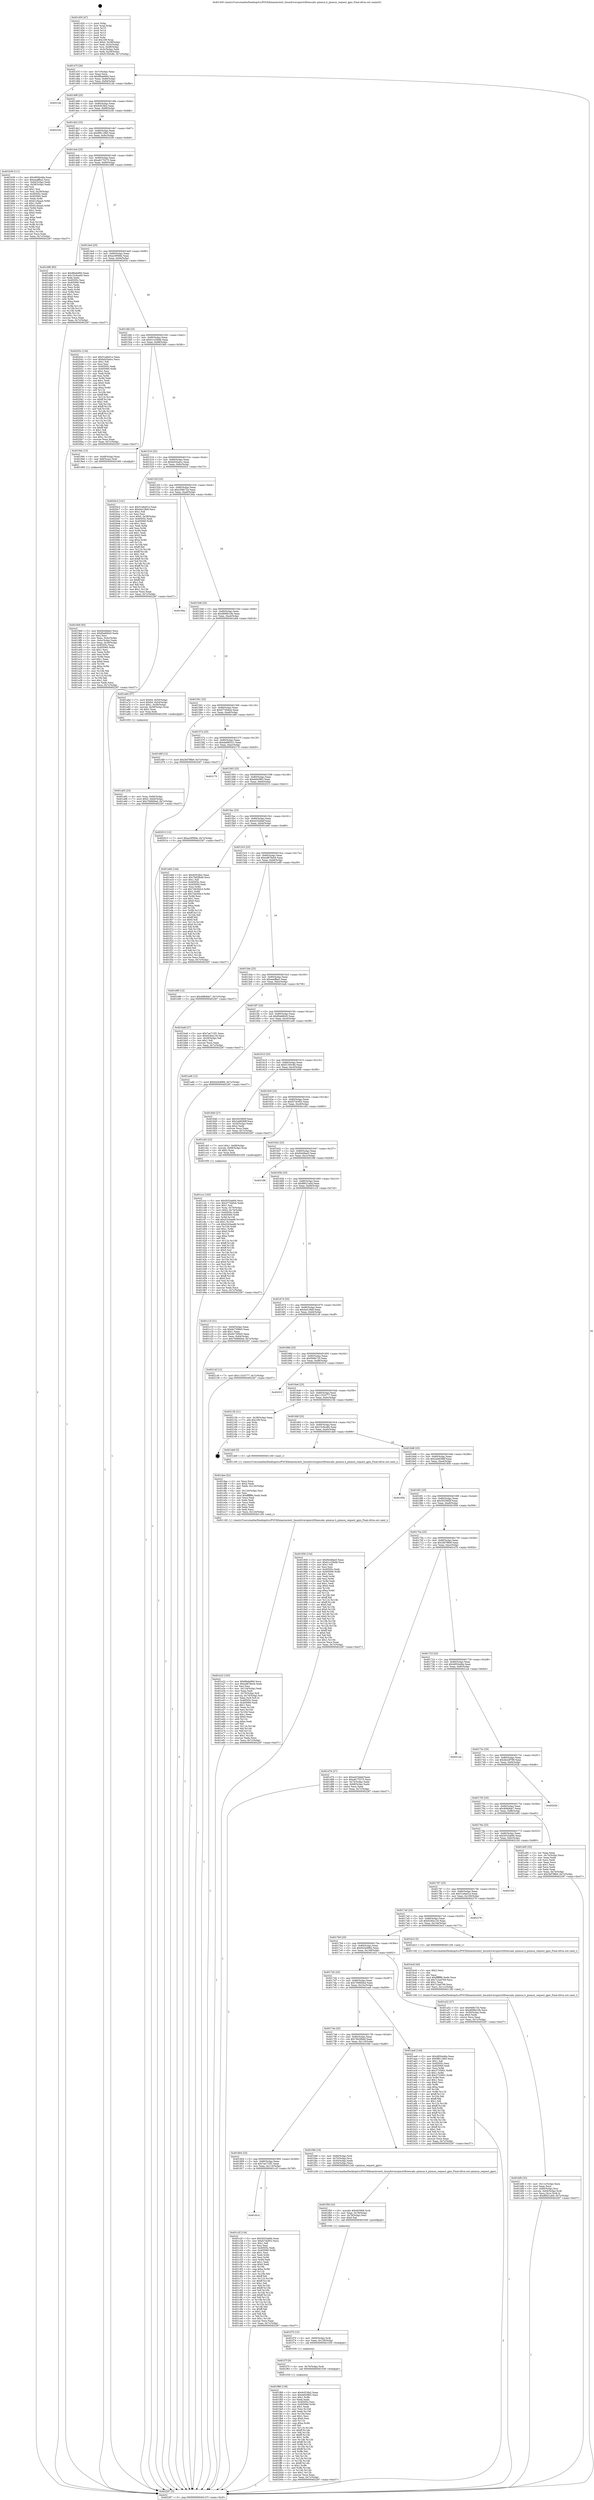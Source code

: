 digraph "0x401450" {
  label = "0x401450 (/mnt/c/Users/mathe/Desktop/tcc/POCII/binaries/extr_linuxdriverspinctrlfreescale..pinmux.h_pinmux_request_gpio_Final-ollvm.out::main(0))"
  labelloc = "t"
  node[shape=record]

  Entry [label="",width=0.3,height=0.3,shape=circle,fillcolor=black,style=filled]
  "0x40147f" [label="{
     0x40147f [26]\l
     | [instrs]\l
     &nbsp;&nbsp;0x40147f \<+3\>: mov -0x7c(%rbp),%eax\l
     &nbsp;&nbsp;0x401482 \<+2\>: mov %eax,%ecx\l
     &nbsp;&nbsp;0x401484 \<+6\>: sub $0x8fede894,%ecx\l
     &nbsp;&nbsp;0x40148a \<+3\>: mov %eax,-0x80(%rbp)\l
     &nbsp;&nbsp;0x40148d \<+6\>: mov %ecx,-0x84(%rbp)\l
     &nbsp;&nbsp;0x401493 \<+6\>: je 00000000004021de \<main+0xd8e\>\l
  }"]
  "0x4021de" [label="{
     0x4021de\l
  }", style=dashed]
  "0x401499" [label="{
     0x401499 [25]\l
     | [instrs]\l
     &nbsp;&nbsp;0x401499 \<+5\>: jmp 000000000040149e \<main+0x4e\>\l
     &nbsp;&nbsp;0x40149e \<+3\>: mov -0x80(%rbp),%eax\l
     &nbsp;&nbsp;0x4014a1 \<+5\>: sub $0x9cf23fe2,%eax\l
     &nbsp;&nbsp;0x4014a6 \<+6\>: mov %eax,-0x88(%rbp)\l
     &nbsp;&nbsp;0x4014ac \<+6\>: je 000000000040222b \<main+0xddb\>\l
  }"]
  Exit [label="",width=0.3,height=0.3,shape=circle,fillcolor=black,style=filled,peripheries=2]
  "0x40222b" [label="{
     0x40222b\l
  }", style=dashed]
  "0x4014b2" [label="{
     0x4014b2 [25]\l
     | [instrs]\l
     &nbsp;&nbsp;0x4014b2 \<+5\>: jmp 00000000004014b7 \<main+0x67\>\l
     &nbsp;&nbsp;0x4014b7 \<+3\>: mov -0x80(%rbp),%eax\l
     &nbsp;&nbsp;0x4014ba \<+5\>: sub $0x9f611865,%eax\l
     &nbsp;&nbsp;0x4014bf \<+6\>: mov %eax,-0x8c(%rbp)\l
     &nbsp;&nbsp;0x4014c5 \<+6\>: je 0000000000401b39 \<main+0x6e9\>\l
  }"]
  "0x401f88" [label="{
     0x401f88 [139]\l
     | [instrs]\l
     &nbsp;&nbsp;0x401f88 \<+5\>: mov $0x9cf23fe2,%eax\l
     &nbsp;&nbsp;0x401f8d \<+5\>: mov $0xdefc0f63,%ecx\l
     &nbsp;&nbsp;0x401f92 \<+3\>: mov $0x1,%r8b\l
     &nbsp;&nbsp;0x401f95 \<+2\>: xor %edx,%edx\l
     &nbsp;&nbsp;0x401f97 \<+7\>: mov 0x40505c,%esi\l
     &nbsp;&nbsp;0x401f9e \<+8\>: mov 0x405060,%r9d\l
     &nbsp;&nbsp;0x401fa6 \<+3\>: sub $0x1,%edx\l
     &nbsp;&nbsp;0x401fa9 \<+3\>: mov %esi,%r10d\l
     &nbsp;&nbsp;0x401fac \<+3\>: add %edx,%r10d\l
     &nbsp;&nbsp;0x401faf \<+4\>: imul %r10d,%esi\l
     &nbsp;&nbsp;0x401fb3 \<+3\>: and $0x1,%esi\l
     &nbsp;&nbsp;0x401fb6 \<+3\>: cmp $0x0,%esi\l
     &nbsp;&nbsp;0x401fb9 \<+4\>: sete %r11b\l
     &nbsp;&nbsp;0x401fbd \<+4\>: cmp $0xa,%r9d\l
     &nbsp;&nbsp;0x401fc1 \<+3\>: setl %bl\l
     &nbsp;&nbsp;0x401fc4 \<+3\>: mov %r11b,%r14b\l
     &nbsp;&nbsp;0x401fc7 \<+4\>: xor $0xff,%r14b\l
     &nbsp;&nbsp;0x401fcb \<+3\>: mov %bl,%r15b\l
     &nbsp;&nbsp;0x401fce \<+4\>: xor $0xff,%r15b\l
     &nbsp;&nbsp;0x401fd2 \<+4\>: xor $0x1,%r8b\l
     &nbsp;&nbsp;0x401fd6 \<+3\>: mov %r14b,%r12b\l
     &nbsp;&nbsp;0x401fd9 \<+4\>: and $0xff,%r12b\l
     &nbsp;&nbsp;0x401fdd \<+3\>: and %r8b,%r11b\l
     &nbsp;&nbsp;0x401fe0 \<+3\>: mov %r15b,%r13b\l
     &nbsp;&nbsp;0x401fe3 \<+4\>: and $0xff,%r13b\l
     &nbsp;&nbsp;0x401fe7 \<+3\>: and %r8b,%bl\l
     &nbsp;&nbsp;0x401fea \<+3\>: or %r11b,%r12b\l
     &nbsp;&nbsp;0x401fed \<+3\>: or %bl,%r13b\l
     &nbsp;&nbsp;0x401ff0 \<+3\>: xor %r13b,%r12b\l
     &nbsp;&nbsp;0x401ff3 \<+3\>: or %r15b,%r14b\l
     &nbsp;&nbsp;0x401ff6 \<+4\>: xor $0xff,%r14b\l
     &nbsp;&nbsp;0x401ffa \<+4\>: or $0x1,%r8b\l
     &nbsp;&nbsp;0x401ffe \<+3\>: and %r8b,%r14b\l
     &nbsp;&nbsp;0x402001 \<+3\>: or %r14b,%r12b\l
     &nbsp;&nbsp;0x402004 \<+4\>: test $0x1,%r12b\l
     &nbsp;&nbsp;0x402008 \<+3\>: cmovne %ecx,%eax\l
     &nbsp;&nbsp;0x40200b \<+3\>: mov %eax,-0x7c(%rbp)\l
     &nbsp;&nbsp;0x40200e \<+5\>: jmp 0000000000402287 \<main+0xe37\>\l
  }"]
  "0x401b39" [label="{
     0x401b39 [111]\l
     | [instrs]\l
     &nbsp;&nbsp;0x401b39 \<+5\>: mov $0x4850e48a,%eax\l
     &nbsp;&nbsp;0x401b3e \<+5\>: mov $0xeeaffba2,%ecx\l
     &nbsp;&nbsp;0x401b43 \<+3\>: mov -0x64(%rbp),%edx\l
     &nbsp;&nbsp;0x401b46 \<+3\>: cmp -0x58(%rbp),%edx\l
     &nbsp;&nbsp;0x401b49 \<+4\>: setl %sil\l
     &nbsp;&nbsp;0x401b4d \<+4\>: and $0x1,%sil\l
     &nbsp;&nbsp;0x401b51 \<+4\>: mov %sil,-0x29(%rbp)\l
     &nbsp;&nbsp;0x401b55 \<+7\>: mov 0x40505c,%edx\l
     &nbsp;&nbsp;0x401b5c \<+7\>: mov 0x405060,%edi\l
     &nbsp;&nbsp;0x401b63 \<+3\>: mov %edx,%r8d\l
     &nbsp;&nbsp;0x401b66 \<+7\>: sub $0x61cfaaa4,%r8d\l
     &nbsp;&nbsp;0x401b6d \<+4\>: sub $0x1,%r8d\l
     &nbsp;&nbsp;0x401b71 \<+7\>: add $0x61cfaaa4,%r8d\l
     &nbsp;&nbsp;0x401b78 \<+4\>: imul %r8d,%edx\l
     &nbsp;&nbsp;0x401b7c \<+3\>: and $0x1,%edx\l
     &nbsp;&nbsp;0x401b7f \<+3\>: cmp $0x0,%edx\l
     &nbsp;&nbsp;0x401b82 \<+4\>: sete %sil\l
     &nbsp;&nbsp;0x401b86 \<+3\>: cmp $0xa,%edi\l
     &nbsp;&nbsp;0x401b89 \<+4\>: setl %r9b\l
     &nbsp;&nbsp;0x401b8d \<+3\>: mov %sil,%r10b\l
     &nbsp;&nbsp;0x401b90 \<+3\>: and %r9b,%r10b\l
     &nbsp;&nbsp;0x401b93 \<+3\>: xor %r9b,%sil\l
     &nbsp;&nbsp;0x401b96 \<+3\>: or %sil,%r10b\l
     &nbsp;&nbsp;0x401b99 \<+4\>: test $0x1,%r10b\l
     &nbsp;&nbsp;0x401b9d \<+3\>: cmovne %ecx,%eax\l
     &nbsp;&nbsp;0x401ba0 \<+3\>: mov %eax,-0x7c(%rbp)\l
     &nbsp;&nbsp;0x401ba3 \<+5\>: jmp 0000000000402287 \<main+0xe37\>\l
  }"]
  "0x4014cb" [label="{
     0x4014cb [25]\l
     | [instrs]\l
     &nbsp;&nbsp;0x4014cb \<+5\>: jmp 00000000004014d0 \<main+0x80\>\l
     &nbsp;&nbsp;0x4014d0 \<+3\>: mov -0x80(%rbp),%eax\l
     &nbsp;&nbsp;0x4014d3 \<+5\>: sub $0xa8175275,%eax\l
     &nbsp;&nbsp;0x4014d8 \<+6\>: mov %eax,-0x90(%rbp)\l
     &nbsp;&nbsp;0x4014de \<+6\>: je 0000000000401d96 \<main+0x946\>\l
  }"]
  "0x401f7f" [label="{
     0x401f7f [9]\l
     | [instrs]\l
     &nbsp;&nbsp;0x401f7f \<+4\>: mov -0x70(%rbp),%rdi\l
     &nbsp;&nbsp;0x401f83 \<+5\>: call 0000000000401030 \<free@plt\>\l
     | [calls]\l
     &nbsp;&nbsp;0x401030 \{1\} (unknown)\l
  }"]
  "0x401d96" [label="{
     0x401d96 [83]\l
     | [instrs]\l
     &nbsp;&nbsp;0x401d96 \<+5\>: mov $0x8fede894,%eax\l
     &nbsp;&nbsp;0x401d9b \<+5\>: mov $0x15c9ca60,%ecx\l
     &nbsp;&nbsp;0x401da0 \<+2\>: xor %edx,%edx\l
     &nbsp;&nbsp;0x401da2 \<+7\>: mov 0x40505c,%esi\l
     &nbsp;&nbsp;0x401da9 \<+7\>: mov 0x405060,%edi\l
     &nbsp;&nbsp;0x401db0 \<+3\>: sub $0x1,%edx\l
     &nbsp;&nbsp;0x401db3 \<+3\>: mov %esi,%r8d\l
     &nbsp;&nbsp;0x401db6 \<+3\>: add %edx,%r8d\l
     &nbsp;&nbsp;0x401db9 \<+4\>: imul %r8d,%esi\l
     &nbsp;&nbsp;0x401dbd \<+3\>: and $0x1,%esi\l
     &nbsp;&nbsp;0x401dc0 \<+3\>: cmp $0x0,%esi\l
     &nbsp;&nbsp;0x401dc3 \<+4\>: sete %r9b\l
     &nbsp;&nbsp;0x401dc7 \<+3\>: cmp $0xa,%edi\l
     &nbsp;&nbsp;0x401dca \<+4\>: setl %r10b\l
     &nbsp;&nbsp;0x401dce \<+3\>: mov %r9b,%r11b\l
     &nbsp;&nbsp;0x401dd1 \<+3\>: and %r10b,%r11b\l
     &nbsp;&nbsp;0x401dd4 \<+3\>: xor %r10b,%r9b\l
     &nbsp;&nbsp;0x401dd7 \<+3\>: or %r9b,%r11b\l
     &nbsp;&nbsp;0x401dda \<+4\>: test $0x1,%r11b\l
     &nbsp;&nbsp;0x401dde \<+3\>: cmovne %ecx,%eax\l
     &nbsp;&nbsp;0x401de1 \<+3\>: mov %eax,-0x7c(%rbp)\l
     &nbsp;&nbsp;0x401de4 \<+5\>: jmp 0000000000402287 \<main+0xe37\>\l
  }"]
  "0x4014e4" [label="{
     0x4014e4 [25]\l
     | [instrs]\l
     &nbsp;&nbsp;0x4014e4 \<+5\>: jmp 00000000004014e9 \<main+0x99\>\l
     &nbsp;&nbsp;0x4014e9 \<+3\>: mov -0x80(%rbp),%eax\l
     &nbsp;&nbsp;0x4014ec \<+5\>: sub $0xac0f566e,%eax\l
     &nbsp;&nbsp;0x4014f1 \<+6\>: mov %eax,-0x94(%rbp)\l
     &nbsp;&nbsp;0x4014f7 \<+6\>: je 000000000040203c \<main+0xbec\>\l
  }"]
  "0x401f70" [label="{
     0x401f70 [15]\l
     | [instrs]\l
     &nbsp;&nbsp;0x401f70 \<+4\>: mov -0x60(%rbp),%rdi\l
     &nbsp;&nbsp;0x401f74 \<+6\>: mov %eax,-0x128(%rbp)\l
     &nbsp;&nbsp;0x401f7a \<+5\>: call 0000000000401030 \<free@plt\>\l
     | [calls]\l
     &nbsp;&nbsp;0x401030 \{1\} (unknown)\l
  }"]
  "0x40203c" [label="{
     0x40203c [134]\l
     | [instrs]\l
     &nbsp;&nbsp;0x40203c \<+5\>: mov $0x51e6a01e,%eax\l
     &nbsp;&nbsp;0x402041 \<+5\>: mov $0xbd35a4cc,%ecx\l
     &nbsp;&nbsp;0x402046 \<+2\>: mov $0x1,%dl\l
     &nbsp;&nbsp;0x402048 \<+2\>: xor %esi,%esi\l
     &nbsp;&nbsp;0x40204a \<+7\>: mov 0x40505c,%edi\l
     &nbsp;&nbsp;0x402051 \<+8\>: mov 0x405060,%r8d\l
     &nbsp;&nbsp;0x402059 \<+3\>: sub $0x1,%esi\l
     &nbsp;&nbsp;0x40205c \<+3\>: mov %edi,%r9d\l
     &nbsp;&nbsp;0x40205f \<+3\>: add %esi,%r9d\l
     &nbsp;&nbsp;0x402062 \<+4\>: imul %r9d,%edi\l
     &nbsp;&nbsp;0x402066 \<+3\>: and $0x1,%edi\l
     &nbsp;&nbsp;0x402069 \<+3\>: cmp $0x0,%edi\l
     &nbsp;&nbsp;0x40206c \<+4\>: sete %r10b\l
     &nbsp;&nbsp;0x402070 \<+4\>: cmp $0xa,%r8d\l
     &nbsp;&nbsp;0x402074 \<+4\>: setl %r11b\l
     &nbsp;&nbsp;0x402078 \<+3\>: mov %r10b,%bl\l
     &nbsp;&nbsp;0x40207b \<+3\>: xor $0xff,%bl\l
     &nbsp;&nbsp;0x40207e \<+3\>: mov %r11b,%r14b\l
     &nbsp;&nbsp;0x402081 \<+4\>: xor $0xff,%r14b\l
     &nbsp;&nbsp;0x402085 \<+3\>: xor $0x1,%dl\l
     &nbsp;&nbsp;0x402088 \<+3\>: mov %bl,%r15b\l
     &nbsp;&nbsp;0x40208b \<+4\>: and $0xff,%r15b\l
     &nbsp;&nbsp;0x40208f \<+3\>: and %dl,%r10b\l
     &nbsp;&nbsp;0x402092 \<+3\>: mov %r14b,%r12b\l
     &nbsp;&nbsp;0x402095 \<+4\>: and $0xff,%r12b\l
     &nbsp;&nbsp;0x402099 \<+3\>: and %dl,%r11b\l
     &nbsp;&nbsp;0x40209c \<+3\>: or %r10b,%r15b\l
     &nbsp;&nbsp;0x40209f \<+3\>: or %r11b,%r12b\l
     &nbsp;&nbsp;0x4020a2 \<+3\>: xor %r12b,%r15b\l
     &nbsp;&nbsp;0x4020a5 \<+3\>: or %r14b,%bl\l
     &nbsp;&nbsp;0x4020a8 \<+3\>: xor $0xff,%bl\l
     &nbsp;&nbsp;0x4020ab \<+3\>: or $0x1,%dl\l
     &nbsp;&nbsp;0x4020ae \<+2\>: and %dl,%bl\l
     &nbsp;&nbsp;0x4020b0 \<+3\>: or %bl,%r15b\l
     &nbsp;&nbsp;0x4020b3 \<+4\>: test $0x1,%r15b\l
     &nbsp;&nbsp;0x4020b7 \<+3\>: cmovne %ecx,%eax\l
     &nbsp;&nbsp;0x4020ba \<+3\>: mov %eax,-0x7c(%rbp)\l
     &nbsp;&nbsp;0x4020bd \<+5\>: jmp 0000000000402287 \<main+0xe37\>\l
  }"]
  "0x4014fd" [label="{
     0x4014fd [25]\l
     | [instrs]\l
     &nbsp;&nbsp;0x4014fd \<+5\>: jmp 0000000000401502 \<main+0xb2\>\l
     &nbsp;&nbsp;0x401502 \<+3\>: mov -0x80(%rbp),%eax\l
     &nbsp;&nbsp;0x401505 \<+5\>: sub $0xb1c256db,%eax\l
     &nbsp;&nbsp;0x40150a \<+6\>: mov %eax,-0x98(%rbp)\l
     &nbsp;&nbsp;0x401510 \<+6\>: je 00000000004019dc \<main+0x58c\>\l
  }"]
  "0x401f59" [label="{
     0x401f59 [23]\l
     | [instrs]\l
     &nbsp;&nbsp;0x401f59 \<+10\>: movabs $0x4030b6,%rdi\l
     &nbsp;&nbsp;0x401f63 \<+3\>: mov %eax,-0x78(%rbp)\l
     &nbsp;&nbsp;0x401f66 \<+3\>: mov -0x78(%rbp),%esi\l
     &nbsp;&nbsp;0x401f69 \<+2\>: mov $0x0,%al\l
     &nbsp;&nbsp;0x401f6b \<+5\>: call 0000000000401040 \<printf@plt\>\l
     | [calls]\l
     &nbsp;&nbsp;0x401040 \{1\} (unknown)\l
  }"]
  "0x4019dc" [label="{
     0x4019dc [13]\l
     | [instrs]\l
     &nbsp;&nbsp;0x4019dc \<+4\>: mov -0x48(%rbp),%rax\l
     &nbsp;&nbsp;0x4019e0 \<+4\>: mov 0x8(%rax),%rdi\l
     &nbsp;&nbsp;0x4019e4 \<+5\>: call 0000000000401060 \<atoi@plt\>\l
     | [calls]\l
     &nbsp;&nbsp;0x401060 \{1\} (unknown)\l
  }"]
  "0x401516" [label="{
     0x401516 [25]\l
     | [instrs]\l
     &nbsp;&nbsp;0x401516 \<+5\>: jmp 000000000040151b \<main+0xcb\>\l
     &nbsp;&nbsp;0x40151b \<+3\>: mov -0x80(%rbp),%eax\l
     &nbsp;&nbsp;0x40151e \<+5\>: sub $0xbd35a4cc,%eax\l
     &nbsp;&nbsp;0x401523 \<+6\>: mov %eax,-0x9c(%rbp)\l
     &nbsp;&nbsp;0x401529 \<+6\>: je 00000000004020c2 \<main+0xc72\>\l
  }"]
  "0x401e22" [label="{
     0x401e22 [103]\l
     | [instrs]\l
     &nbsp;&nbsp;0x401e22 \<+5\>: mov $0x8fede894,%ecx\l
     &nbsp;&nbsp;0x401e27 \<+5\>: mov $0xed878e04,%edx\l
     &nbsp;&nbsp;0x401e2c \<+2\>: xor %esi,%esi\l
     &nbsp;&nbsp;0x401e2e \<+6\>: mov -0x124(%rbp),%edi\l
     &nbsp;&nbsp;0x401e34 \<+3\>: imul %eax,%edi\l
     &nbsp;&nbsp;0x401e37 \<+4\>: mov -0x70(%rbp),%r8\l
     &nbsp;&nbsp;0x401e3b \<+4\>: movslq -0x74(%rbp),%r9\l
     &nbsp;&nbsp;0x401e3f \<+4\>: mov %edi,(%r8,%r9,4)\l
     &nbsp;&nbsp;0x401e43 \<+7\>: mov 0x40505c,%eax\l
     &nbsp;&nbsp;0x401e4a \<+7\>: mov 0x405060,%edi\l
     &nbsp;&nbsp;0x401e51 \<+3\>: sub $0x1,%esi\l
     &nbsp;&nbsp;0x401e54 \<+3\>: mov %eax,%r10d\l
     &nbsp;&nbsp;0x401e57 \<+3\>: add %esi,%r10d\l
     &nbsp;&nbsp;0x401e5a \<+4\>: imul %r10d,%eax\l
     &nbsp;&nbsp;0x401e5e \<+3\>: and $0x1,%eax\l
     &nbsp;&nbsp;0x401e61 \<+3\>: cmp $0x0,%eax\l
     &nbsp;&nbsp;0x401e64 \<+4\>: sete %r11b\l
     &nbsp;&nbsp;0x401e68 \<+3\>: cmp $0xa,%edi\l
     &nbsp;&nbsp;0x401e6b \<+3\>: setl %bl\l
     &nbsp;&nbsp;0x401e6e \<+3\>: mov %r11b,%r14b\l
     &nbsp;&nbsp;0x401e71 \<+3\>: and %bl,%r14b\l
     &nbsp;&nbsp;0x401e74 \<+3\>: xor %bl,%r11b\l
     &nbsp;&nbsp;0x401e77 \<+3\>: or %r11b,%r14b\l
     &nbsp;&nbsp;0x401e7a \<+4\>: test $0x1,%r14b\l
     &nbsp;&nbsp;0x401e7e \<+3\>: cmovne %edx,%ecx\l
     &nbsp;&nbsp;0x401e81 \<+3\>: mov %ecx,-0x7c(%rbp)\l
     &nbsp;&nbsp;0x401e84 \<+5\>: jmp 0000000000402287 \<main+0xe37\>\l
  }"]
  "0x4020c2" [label="{
     0x4020c2 [141]\l
     | [instrs]\l
     &nbsp;&nbsp;0x4020c2 \<+5\>: mov $0x51e6a01e,%eax\l
     &nbsp;&nbsp;0x4020c7 \<+5\>: mov $0x4a518b9,%ecx\l
     &nbsp;&nbsp;0x4020cc \<+2\>: mov $0x1,%dl\l
     &nbsp;&nbsp;0x4020ce \<+2\>: xor %esi,%esi\l
     &nbsp;&nbsp;0x4020d0 \<+7\>: movl $0x0,-0x38(%rbp)\l
     &nbsp;&nbsp;0x4020d7 \<+7\>: mov 0x40505c,%edi\l
     &nbsp;&nbsp;0x4020de \<+8\>: mov 0x405060,%r8d\l
     &nbsp;&nbsp;0x4020e6 \<+3\>: sub $0x1,%esi\l
     &nbsp;&nbsp;0x4020e9 \<+3\>: mov %edi,%r9d\l
     &nbsp;&nbsp;0x4020ec \<+3\>: add %esi,%r9d\l
     &nbsp;&nbsp;0x4020ef \<+4\>: imul %r9d,%edi\l
     &nbsp;&nbsp;0x4020f3 \<+3\>: and $0x1,%edi\l
     &nbsp;&nbsp;0x4020f6 \<+3\>: cmp $0x0,%edi\l
     &nbsp;&nbsp;0x4020f9 \<+4\>: sete %r10b\l
     &nbsp;&nbsp;0x4020fd \<+4\>: cmp $0xa,%r8d\l
     &nbsp;&nbsp;0x402101 \<+4\>: setl %r11b\l
     &nbsp;&nbsp;0x402105 \<+3\>: mov %r10b,%bl\l
     &nbsp;&nbsp;0x402108 \<+3\>: xor $0xff,%bl\l
     &nbsp;&nbsp;0x40210b \<+3\>: mov %r11b,%r14b\l
     &nbsp;&nbsp;0x40210e \<+4\>: xor $0xff,%r14b\l
     &nbsp;&nbsp;0x402112 \<+3\>: xor $0x1,%dl\l
     &nbsp;&nbsp;0x402115 \<+3\>: mov %bl,%r15b\l
     &nbsp;&nbsp;0x402118 \<+4\>: and $0xff,%r15b\l
     &nbsp;&nbsp;0x40211c \<+3\>: and %dl,%r10b\l
     &nbsp;&nbsp;0x40211f \<+3\>: mov %r14b,%r12b\l
     &nbsp;&nbsp;0x402122 \<+4\>: and $0xff,%r12b\l
     &nbsp;&nbsp;0x402126 \<+3\>: and %dl,%r11b\l
     &nbsp;&nbsp;0x402129 \<+3\>: or %r10b,%r15b\l
     &nbsp;&nbsp;0x40212c \<+3\>: or %r11b,%r12b\l
     &nbsp;&nbsp;0x40212f \<+3\>: xor %r12b,%r15b\l
     &nbsp;&nbsp;0x402132 \<+3\>: or %r14b,%bl\l
     &nbsp;&nbsp;0x402135 \<+3\>: xor $0xff,%bl\l
     &nbsp;&nbsp;0x402138 \<+3\>: or $0x1,%dl\l
     &nbsp;&nbsp;0x40213b \<+2\>: and %dl,%bl\l
     &nbsp;&nbsp;0x40213d \<+3\>: or %bl,%r15b\l
     &nbsp;&nbsp;0x402140 \<+4\>: test $0x1,%r15b\l
     &nbsp;&nbsp;0x402144 \<+3\>: cmovne %ecx,%eax\l
     &nbsp;&nbsp;0x402147 \<+3\>: mov %eax,-0x7c(%rbp)\l
     &nbsp;&nbsp;0x40214a \<+5\>: jmp 0000000000402287 \<main+0xe37\>\l
  }"]
  "0x40152f" [label="{
     0x40152f [25]\l
     | [instrs]\l
     &nbsp;&nbsp;0x40152f \<+5\>: jmp 0000000000401534 \<main+0xe4\>\l
     &nbsp;&nbsp;0x401534 \<+3\>: mov -0x80(%rbp),%eax\l
     &nbsp;&nbsp;0x401537 \<+5\>: sub $0xc50fe72a,%eax\l
     &nbsp;&nbsp;0x40153c \<+6\>: mov %eax,-0xa0(%rbp)\l
     &nbsp;&nbsp;0x401542 \<+6\>: je 000000000040194a \<main+0x4fa\>\l
  }"]
  "0x401dee" [label="{
     0x401dee [52]\l
     | [instrs]\l
     &nbsp;&nbsp;0x401dee \<+2\>: xor %ecx,%ecx\l
     &nbsp;&nbsp;0x401df0 \<+5\>: mov $0x2,%edx\l
     &nbsp;&nbsp;0x401df5 \<+6\>: mov %edx,-0x120(%rbp)\l
     &nbsp;&nbsp;0x401dfb \<+1\>: cltd\l
     &nbsp;&nbsp;0x401dfc \<+6\>: mov -0x120(%rbp),%esi\l
     &nbsp;&nbsp;0x401e02 \<+2\>: idiv %esi\l
     &nbsp;&nbsp;0x401e04 \<+6\>: imul $0xfffffffe,%edx,%edx\l
     &nbsp;&nbsp;0x401e0a \<+2\>: mov %ecx,%edi\l
     &nbsp;&nbsp;0x401e0c \<+2\>: sub %edx,%edi\l
     &nbsp;&nbsp;0x401e0e \<+2\>: mov %ecx,%edx\l
     &nbsp;&nbsp;0x401e10 \<+3\>: sub $0x1,%edx\l
     &nbsp;&nbsp;0x401e13 \<+2\>: add %edx,%edi\l
     &nbsp;&nbsp;0x401e15 \<+2\>: sub %edi,%ecx\l
     &nbsp;&nbsp;0x401e17 \<+6\>: mov %ecx,-0x124(%rbp)\l
     &nbsp;&nbsp;0x401e1d \<+5\>: call 0000000000401160 \<next_i\>\l
     | [calls]\l
     &nbsp;&nbsp;0x401160 \{1\} (/mnt/c/Users/mathe/Desktop/tcc/POCII/binaries/extr_linuxdriverspinctrlfreescale..pinmux.h_pinmux_request_gpio_Final-ollvm.out::next_i)\l
  }"]
  "0x40194a" [label="{
     0x40194a\l
  }", style=dashed]
  "0x401548" [label="{
     0x401548 [25]\l
     | [instrs]\l
     &nbsp;&nbsp;0x401548 \<+5\>: jmp 000000000040154d \<main+0xfd\>\l
     &nbsp;&nbsp;0x40154d \<+3\>: mov -0x80(%rbp),%eax\l
     &nbsp;&nbsp;0x401550 \<+5\>: sub $0xd696b10b,%eax\l
     &nbsp;&nbsp;0x401555 \<+6\>: mov %eax,-0xa4(%rbp)\l
     &nbsp;&nbsp;0x40155b \<+6\>: je 0000000000401a6d \<main+0x61d\>\l
  }"]
  "0x401ccc" [label="{
     0x401ccc [163]\l
     | [instrs]\l
     &nbsp;&nbsp;0x401ccc \<+5\>: mov $0x5033ab84,%ecx\l
     &nbsp;&nbsp;0x401cd1 \<+5\>: mov $0xd77d49cb,%edx\l
     &nbsp;&nbsp;0x401cd6 \<+3\>: mov $0x1,%sil\l
     &nbsp;&nbsp;0x401cd9 \<+4\>: mov %rax,-0x70(%rbp)\l
     &nbsp;&nbsp;0x401cdd \<+7\>: movl $0x0,-0x74(%rbp)\l
     &nbsp;&nbsp;0x401ce4 \<+8\>: mov 0x40505c,%r8d\l
     &nbsp;&nbsp;0x401cec \<+8\>: mov 0x405060,%r9d\l
     &nbsp;&nbsp;0x401cf4 \<+3\>: mov %r8d,%r10d\l
     &nbsp;&nbsp;0x401cf7 \<+7\>: add $0xd1b5aed6,%r10d\l
     &nbsp;&nbsp;0x401cfe \<+4\>: sub $0x1,%r10d\l
     &nbsp;&nbsp;0x401d02 \<+7\>: sub $0xd1b5aed6,%r10d\l
     &nbsp;&nbsp;0x401d09 \<+4\>: imul %r10d,%r8d\l
     &nbsp;&nbsp;0x401d0d \<+4\>: and $0x1,%r8d\l
     &nbsp;&nbsp;0x401d11 \<+4\>: cmp $0x0,%r8d\l
     &nbsp;&nbsp;0x401d15 \<+4\>: sete %r11b\l
     &nbsp;&nbsp;0x401d19 \<+4\>: cmp $0xa,%r9d\l
     &nbsp;&nbsp;0x401d1d \<+3\>: setl %bl\l
     &nbsp;&nbsp;0x401d20 \<+3\>: mov %r11b,%r14b\l
     &nbsp;&nbsp;0x401d23 \<+4\>: xor $0xff,%r14b\l
     &nbsp;&nbsp;0x401d27 \<+3\>: mov %bl,%r15b\l
     &nbsp;&nbsp;0x401d2a \<+4\>: xor $0xff,%r15b\l
     &nbsp;&nbsp;0x401d2e \<+4\>: xor $0x0,%sil\l
     &nbsp;&nbsp;0x401d32 \<+3\>: mov %r14b,%r12b\l
     &nbsp;&nbsp;0x401d35 \<+4\>: and $0x0,%r12b\l
     &nbsp;&nbsp;0x401d39 \<+3\>: and %sil,%r11b\l
     &nbsp;&nbsp;0x401d3c \<+3\>: mov %r15b,%r13b\l
     &nbsp;&nbsp;0x401d3f \<+4\>: and $0x0,%r13b\l
     &nbsp;&nbsp;0x401d43 \<+3\>: and %sil,%bl\l
     &nbsp;&nbsp;0x401d46 \<+3\>: or %r11b,%r12b\l
     &nbsp;&nbsp;0x401d49 \<+3\>: or %bl,%r13b\l
     &nbsp;&nbsp;0x401d4c \<+3\>: xor %r13b,%r12b\l
     &nbsp;&nbsp;0x401d4f \<+3\>: or %r15b,%r14b\l
     &nbsp;&nbsp;0x401d52 \<+4\>: xor $0xff,%r14b\l
     &nbsp;&nbsp;0x401d56 \<+4\>: or $0x0,%sil\l
     &nbsp;&nbsp;0x401d5a \<+3\>: and %sil,%r14b\l
     &nbsp;&nbsp;0x401d5d \<+3\>: or %r14b,%r12b\l
     &nbsp;&nbsp;0x401d60 \<+4\>: test $0x1,%r12b\l
     &nbsp;&nbsp;0x401d64 \<+3\>: cmovne %edx,%ecx\l
     &nbsp;&nbsp;0x401d67 \<+3\>: mov %ecx,-0x7c(%rbp)\l
     &nbsp;&nbsp;0x401d6a \<+5\>: jmp 0000000000402287 \<main+0xe37\>\l
  }"]
  "0x401a6d" [label="{
     0x401a6d [37]\l
     | [instrs]\l
     &nbsp;&nbsp;0x401a6d \<+7\>: movl $0x64,-0x50(%rbp)\l
     &nbsp;&nbsp;0x401a74 \<+7\>: movl $0x64,-0x54(%rbp)\l
     &nbsp;&nbsp;0x401a7b \<+7\>: movl $0x1,-0x58(%rbp)\l
     &nbsp;&nbsp;0x401a82 \<+4\>: movslq -0x58(%rbp),%rax\l
     &nbsp;&nbsp;0x401a86 \<+4\>: shl $0x2,%rax\l
     &nbsp;&nbsp;0x401a8a \<+3\>: mov %rax,%rdi\l
     &nbsp;&nbsp;0x401a8d \<+5\>: call 0000000000401050 \<malloc@plt\>\l
     | [calls]\l
     &nbsp;&nbsp;0x401050 \{1\} (unknown)\l
  }"]
  "0x401561" [label="{
     0x401561 [25]\l
     | [instrs]\l
     &nbsp;&nbsp;0x401561 \<+5\>: jmp 0000000000401566 \<main+0x116\>\l
     &nbsp;&nbsp;0x401566 \<+3\>: mov -0x80(%rbp),%eax\l
     &nbsp;&nbsp;0x401569 \<+5\>: sub $0xd77d49cb,%eax\l
     &nbsp;&nbsp;0x40156e \<+6\>: mov %eax,-0xa8(%rbp)\l
     &nbsp;&nbsp;0x401574 \<+6\>: je 0000000000401d6f \<main+0x91f\>\l
  }"]
  "0x40181d" [label="{
     0x40181d\l
  }", style=dashed]
  "0x401d6f" [label="{
     0x401d6f [12]\l
     | [instrs]\l
     &nbsp;&nbsp;0x401d6f \<+7\>: movl $0x3bf7f8b9,-0x7c(%rbp)\l
     &nbsp;&nbsp;0x401d76 \<+5\>: jmp 0000000000402287 \<main+0xe37\>\l
  }"]
  "0x40157a" [label="{
     0x40157a [25]\l
     | [instrs]\l
     &nbsp;&nbsp;0x40157a \<+5\>: jmp 000000000040157f \<main+0x12f\>\l
     &nbsp;&nbsp;0x40157f \<+3\>: mov -0x80(%rbp),%eax\l
     &nbsp;&nbsp;0x401582 \<+5\>: sub $0xda990221,%eax\l
     &nbsp;&nbsp;0x401587 \<+6\>: mov %eax,-0xac(%rbp)\l
     &nbsp;&nbsp;0x40158d \<+6\>: je 0000000000402170 \<main+0xd20\>\l
  }"]
  "0x401c2f" [label="{
     0x401c2f [134]\l
     | [instrs]\l
     &nbsp;&nbsp;0x401c2f \<+5\>: mov $0x5033ab84,%eax\l
     &nbsp;&nbsp;0x401c34 \<+5\>: mov $0xf27dc952,%ecx\l
     &nbsp;&nbsp;0x401c39 \<+2\>: mov $0x1,%dl\l
     &nbsp;&nbsp;0x401c3b \<+2\>: xor %esi,%esi\l
     &nbsp;&nbsp;0x401c3d \<+7\>: mov 0x40505c,%edi\l
     &nbsp;&nbsp;0x401c44 \<+8\>: mov 0x405060,%r8d\l
     &nbsp;&nbsp;0x401c4c \<+3\>: sub $0x1,%esi\l
     &nbsp;&nbsp;0x401c4f \<+3\>: mov %edi,%r9d\l
     &nbsp;&nbsp;0x401c52 \<+3\>: add %esi,%r9d\l
     &nbsp;&nbsp;0x401c55 \<+4\>: imul %r9d,%edi\l
     &nbsp;&nbsp;0x401c59 \<+3\>: and $0x1,%edi\l
     &nbsp;&nbsp;0x401c5c \<+3\>: cmp $0x0,%edi\l
     &nbsp;&nbsp;0x401c5f \<+4\>: sete %r10b\l
     &nbsp;&nbsp;0x401c63 \<+4\>: cmp $0xa,%r8d\l
     &nbsp;&nbsp;0x401c67 \<+4\>: setl %r11b\l
     &nbsp;&nbsp;0x401c6b \<+3\>: mov %r10b,%bl\l
     &nbsp;&nbsp;0x401c6e \<+3\>: xor $0xff,%bl\l
     &nbsp;&nbsp;0x401c71 \<+3\>: mov %r11b,%r14b\l
     &nbsp;&nbsp;0x401c74 \<+4\>: xor $0xff,%r14b\l
     &nbsp;&nbsp;0x401c78 \<+3\>: xor $0x1,%dl\l
     &nbsp;&nbsp;0x401c7b \<+3\>: mov %bl,%r15b\l
     &nbsp;&nbsp;0x401c7e \<+4\>: and $0xff,%r15b\l
     &nbsp;&nbsp;0x401c82 \<+3\>: and %dl,%r10b\l
     &nbsp;&nbsp;0x401c85 \<+3\>: mov %r14b,%r12b\l
     &nbsp;&nbsp;0x401c88 \<+4\>: and $0xff,%r12b\l
     &nbsp;&nbsp;0x401c8c \<+3\>: and %dl,%r11b\l
     &nbsp;&nbsp;0x401c8f \<+3\>: or %r10b,%r15b\l
     &nbsp;&nbsp;0x401c92 \<+3\>: or %r11b,%r12b\l
     &nbsp;&nbsp;0x401c95 \<+3\>: xor %r12b,%r15b\l
     &nbsp;&nbsp;0x401c98 \<+3\>: or %r14b,%bl\l
     &nbsp;&nbsp;0x401c9b \<+3\>: xor $0xff,%bl\l
     &nbsp;&nbsp;0x401c9e \<+3\>: or $0x1,%dl\l
     &nbsp;&nbsp;0x401ca1 \<+2\>: and %dl,%bl\l
     &nbsp;&nbsp;0x401ca3 \<+3\>: or %bl,%r15b\l
     &nbsp;&nbsp;0x401ca6 \<+4\>: test $0x1,%r15b\l
     &nbsp;&nbsp;0x401caa \<+3\>: cmovne %ecx,%eax\l
     &nbsp;&nbsp;0x401cad \<+3\>: mov %eax,-0x7c(%rbp)\l
     &nbsp;&nbsp;0x401cb0 \<+5\>: jmp 0000000000402287 \<main+0xe37\>\l
  }"]
  "0x402170" [label="{
     0x402170\l
  }", style=dashed]
  "0x401593" [label="{
     0x401593 [25]\l
     | [instrs]\l
     &nbsp;&nbsp;0x401593 \<+5\>: jmp 0000000000401598 \<main+0x148\>\l
     &nbsp;&nbsp;0x401598 \<+3\>: mov -0x80(%rbp),%eax\l
     &nbsp;&nbsp;0x40159b \<+5\>: sub $0xdefc0f63,%eax\l
     &nbsp;&nbsp;0x4015a0 \<+6\>: mov %eax,-0xb0(%rbp)\l
     &nbsp;&nbsp;0x4015a6 \<+6\>: je 0000000000402013 \<main+0xbc3\>\l
  }"]
  "0x401804" [label="{
     0x401804 [25]\l
     | [instrs]\l
     &nbsp;&nbsp;0x401804 \<+5\>: jmp 0000000000401809 \<main+0x3b9\>\l
     &nbsp;&nbsp;0x401809 \<+3\>: mov -0x80(%rbp),%eax\l
     &nbsp;&nbsp;0x40180c \<+5\>: sub $0x7ae715f1,%eax\l
     &nbsp;&nbsp;0x401811 \<+6\>: mov %eax,-0x114(%rbp)\l
     &nbsp;&nbsp;0x401817 \<+6\>: je 0000000000401c2f \<main+0x7df\>\l
  }"]
  "0x402013" [label="{
     0x402013 [12]\l
     | [instrs]\l
     &nbsp;&nbsp;0x402013 \<+7\>: movl $0xac0f566e,-0x7c(%rbp)\l
     &nbsp;&nbsp;0x40201a \<+5\>: jmp 0000000000402287 \<main+0xe37\>\l
  }"]
  "0x4015ac" [label="{
     0x4015ac [25]\l
     | [instrs]\l
     &nbsp;&nbsp;0x4015ac \<+5\>: jmp 00000000004015b1 \<main+0x161\>\l
     &nbsp;&nbsp;0x4015b1 \<+3\>: mov -0x80(%rbp),%eax\l
     &nbsp;&nbsp;0x4015b4 \<+5\>: sub $0xe433ddef,%eax\l
     &nbsp;&nbsp;0x4015b9 \<+6\>: mov %eax,-0xb4(%rbp)\l
     &nbsp;&nbsp;0x4015bf \<+6\>: je 0000000000401eb6 \<main+0xa66\>\l
  }"]
  "0x401f46" [label="{
     0x401f46 [19]\l
     | [instrs]\l
     &nbsp;&nbsp;0x401f46 \<+4\>: mov -0x60(%rbp),%rdi\l
     &nbsp;&nbsp;0x401f4a \<+4\>: mov -0x70(%rbp),%rsi\l
     &nbsp;&nbsp;0x401f4e \<+3\>: mov -0x50(%rbp),%edx\l
     &nbsp;&nbsp;0x401f51 \<+3\>: mov -0x54(%rbp),%ecx\l
     &nbsp;&nbsp;0x401f54 \<+5\>: call 0000000000401240 \<pinmux_request_gpio\>\l
     | [calls]\l
     &nbsp;&nbsp;0x401240 \{1\} (/mnt/c/Users/mathe/Desktop/tcc/POCII/binaries/extr_linuxdriverspinctrlfreescale..pinmux.h_pinmux_request_gpio_Final-ollvm.out::pinmux_request_gpio)\l
  }"]
  "0x401eb6" [label="{
     0x401eb6 [144]\l
     | [instrs]\l
     &nbsp;&nbsp;0x401eb6 \<+5\>: mov $0x9cf23fe2,%eax\l
     &nbsp;&nbsp;0x401ebb \<+5\>: mov $0x78d2fbdd,%ecx\l
     &nbsp;&nbsp;0x401ec0 \<+2\>: mov $0x1,%dl\l
     &nbsp;&nbsp;0x401ec2 \<+7\>: mov 0x40505c,%esi\l
     &nbsp;&nbsp;0x401ec9 \<+7\>: mov 0x405060,%edi\l
     &nbsp;&nbsp;0x401ed0 \<+3\>: mov %esi,%r8d\l
     &nbsp;&nbsp;0x401ed3 \<+7\>: sub $0x7d430dc3,%r8d\l
     &nbsp;&nbsp;0x401eda \<+4\>: sub $0x1,%r8d\l
     &nbsp;&nbsp;0x401ede \<+7\>: add $0x7d430dc3,%r8d\l
     &nbsp;&nbsp;0x401ee5 \<+4\>: imul %r8d,%esi\l
     &nbsp;&nbsp;0x401ee9 \<+3\>: and $0x1,%esi\l
     &nbsp;&nbsp;0x401eec \<+3\>: cmp $0x0,%esi\l
     &nbsp;&nbsp;0x401eef \<+4\>: sete %r9b\l
     &nbsp;&nbsp;0x401ef3 \<+3\>: cmp $0xa,%edi\l
     &nbsp;&nbsp;0x401ef6 \<+4\>: setl %r10b\l
     &nbsp;&nbsp;0x401efa \<+3\>: mov %r9b,%r11b\l
     &nbsp;&nbsp;0x401efd \<+4\>: xor $0xff,%r11b\l
     &nbsp;&nbsp;0x401f01 \<+3\>: mov %r10b,%bl\l
     &nbsp;&nbsp;0x401f04 \<+3\>: xor $0xff,%bl\l
     &nbsp;&nbsp;0x401f07 \<+3\>: xor $0x0,%dl\l
     &nbsp;&nbsp;0x401f0a \<+3\>: mov %r11b,%r14b\l
     &nbsp;&nbsp;0x401f0d \<+4\>: and $0x0,%r14b\l
     &nbsp;&nbsp;0x401f11 \<+3\>: and %dl,%r9b\l
     &nbsp;&nbsp;0x401f14 \<+3\>: mov %bl,%r15b\l
     &nbsp;&nbsp;0x401f17 \<+4\>: and $0x0,%r15b\l
     &nbsp;&nbsp;0x401f1b \<+3\>: and %dl,%r10b\l
     &nbsp;&nbsp;0x401f1e \<+3\>: or %r9b,%r14b\l
     &nbsp;&nbsp;0x401f21 \<+3\>: or %r10b,%r15b\l
     &nbsp;&nbsp;0x401f24 \<+3\>: xor %r15b,%r14b\l
     &nbsp;&nbsp;0x401f27 \<+3\>: or %bl,%r11b\l
     &nbsp;&nbsp;0x401f2a \<+4\>: xor $0xff,%r11b\l
     &nbsp;&nbsp;0x401f2e \<+3\>: or $0x0,%dl\l
     &nbsp;&nbsp;0x401f31 \<+3\>: and %dl,%r11b\l
     &nbsp;&nbsp;0x401f34 \<+3\>: or %r11b,%r14b\l
     &nbsp;&nbsp;0x401f37 \<+4\>: test $0x1,%r14b\l
     &nbsp;&nbsp;0x401f3b \<+3\>: cmovne %ecx,%eax\l
     &nbsp;&nbsp;0x401f3e \<+3\>: mov %eax,-0x7c(%rbp)\l
     &nbsp;&nbsp;0x401f41 \<+5\>: jmp 0000000000402287 \<main+0xe37\>\l
  }"]
  "0x4015c5" [label="{
     0x4015c5 [25]\l
     | [instrs]\l
     &nbsp;&nbsp;0x4015c5 \<+5\>: jmp 00000000004015ca \<main+0x17a\>\l
     &nbsp;&nbsp;0x4015ca \<+3\>: mov -0x80(%rbp),%eax\l
     &nbsp;&nbsp;0x4015cd \<+5\>: sub $0xed878e04,%eax\l
     &nbsp;&nbsp;0x4015d2 \<+6\>: mov %eax,-0xb8(%rbp)\l
     &nbsp;&nbsp;0x4015d8 \<+6\>: je 0000000000401e89 \<main+0xa39\>\l
  }"]
  "0x401bf0" [label="{
     0x401bf0 [32]\l
     | [instrs]\l
     &nbsp;&nbsp;0x401bf0 \<+6\>: mov -0x11c(%rbp),%ecx\l
     &nbsp;&nbsp;0x401bf6 \<+3\>: imul %eax,%ecx\l
     &nbsp;&nbsp;0x401bf9 \<+4\>: mov -0x60(%rbp),%rsi\l
     &nbsp;&nbsp;0x401bfd \<+4\>: movslq -0x64(%rbp),%rdi\l
     &nbsp;&nbsp;0x401c01 \<+3\>: mov %ecx,(%rsi,%rdi,4)\l
     &nbsp;&nbsp;0x401c04 \<+7\>: movl $0xf6621a0d,-0x7c(%rbp)\l
     &nbsp;&nbsp;0x401c0b \<+5\>: jmp 0000000000402287 \<main+0xe37\>\l
  }"]
  "0x401e89" [label="{
     0x401e89 [12]\l
     | [instrs]\l
     &nbsp;&nbsp;0x401e89 \<+7\>: movl $0x4fdb9de7,-0x7c(%rbp)\l
     &nbsp;&nbsp;0x401e90 \<+5\>: jmp 0000000000402287 \<main+0xe37\>\l
  }"]
  "0x4015de" [label="{
     0x4015de [25]\l
     | [instrs]\l
     &nbsp;&nbsp;0x4015de \<+5\>: jmp 00000000004015e3 \<main+0x193\>\l
     &nbsp;&nbsp;0x4015e3 \<+3\>: mov -0x80(%rbp),%eax\l
     &nbsp;&nbsp;0x4015e6 \<+5\>: sub $0xeeaffba2,%eax\l
     &nbsp;&nbsp;0x4015eb \<+6\>: mov %eax,-0xbc(%rbp)\l
     &nbsp;&nbsp;0x4015f1 \<+6\>: je 0000000000401ba8 \<main+0x758\>\l
  }"]
  "0x401bc8" [label="{
     0x401bc8 [40]\l
     | [instrs]\l
     &nbsp;&nbsp;0x401bc8 \<+5\>: mov $0x2,%ecx\l
     &nbsp;&nbsp;0x401bcd \<+1\>: cltd\l
     &nbsp;&nbsp;0x401bce \<+2\>: idiv %ecx\l
     &nbsp;&nbsp;0x401bd0 \<+6\>: imul $0xfffffffe,%edx,%ecx\l
     &nbsp;&nbsp;0x401bd6 \<+6\>: sub $0x7c2ad769,%ecx\l
     &nbsp;&nbsp;0x401bdc \<+3\>: add $0x1,%ecx\l
     &nbsp;&nbsp;0x401bdf \<+6\>: add $0x7c2ad769,%ecx\l
     &nbsp;&nbsp;0x401be5 \<+6\>: mov %ecx,-0x11c(%rbp)\l
     &nbsp;&nbsp;0x401beb \<+5\>: call 0000000000401160 \<next_i\>\l
     | [calls]\l
     &nbsp;&nbsp;0x401160 \{1\} (/mnt/c/Users/mathe/Desktop/tcc/POCII/binaries/extr_linuxdriverspinctrlfreescale..pinmux.h_pinmux_request_gpio_Final-ollvm.out::next_i)\l
  }"]
  "0x401ba8" [label="{
     0x401ba8 [27]\l
     | [instrs]\l
     &nbsp;&nbsp;0x401ba8 \<+5\>: mov $0x7ae715f1,%eax\l
     &nbsp;&nbsp;0x401bad \<+5\>: mov $0x6240a134,%ecx\l
     &nbsp;&nbsp;0x401bb2 \<+3\>: mov -0x29(%rbp),%dl\l
     &nbsp;&nbsp;0x401bb5 \<+3\>: test $0x1,%dl\l
     &nbsp;&nbsp;0x401bb8 \<+3\>: cmovne %ecx,%eax\l
     &nbsp;&nbsp;0x401bbb \<+3\>: mov %eax,-0x7c(%rbp)\l
     &nbsp;&nbsp;0x401bbe \<+5\>: jmp 0000000000402287 \<main+0xe37\>\l
  }"]
  "0x4015f7" [label="{
     0x4015f7 [25]\l
     | [instrs]\l
     &nbsp;&nbsp;0x4015f7 \<+5\>: jmp 00000000004015fc \<main+0x1ac\>\l
     &nbsp;&nbsp;0x4015fc \<+3\>: mov -0x80(%rbp),%eax\l
     &nbsp;&nbsp;0x4015ff \<+5\>: sub $0xf0a66645,%eax\l
     &nbsp;&nbsp;0x401604 \<+6\>: mov %eax,-0xc0(%rbp)\l
     &nbsp;&nbsp;0x40160a \<+6\>: je 0000000000401a46 \<main+0x5f6\>\l
  }"]
  "0x4017eb" [label="{
     0x4017eb [25]\l
     | [instrs]\l
     &nbsp;&nbsp;0x4017eb \<+5\>: jmp 00000000004017f0 \<main+0x3a0\>\l
     &nbsp;&nbsp;0x4017f0 \<+3\>: mov -0x80(%rbp),%eax\l
     &nbsp;&nbsp;0x4017f3 \<+5\>: sub $0x78d2fbdd,%eax\l
     &nbsp;&nbsp;0x4017f8 \<+6\>: mov %eax,-0x110(%rbp)\l
     &nbsp;&nbsp;0x4017fe \<+6\>: je 0000000000401f46 \<main+0xaf6\>\l
  }"]
  "0x401a46" [label="{
     0x401a46 [12]\l
     | [instrs]\l
     &nbsp;&nbsp;0x401a46 \<+7\>: movl $0x642b4984,-0x7c(%rbp)\l
     &nbsp;&nbsp;0x401a4d \<+5\>: jmp 0000000000402287 \<main+0xe37\>\l
  }"]
  "0x401610" [label="{
     0x401610 [25]\l
     | [instrs]\l
     &nbsp;&nbsp;0x401610 \<+5\>: jmp 0000000000401615 \<main+0x1c5\>\l
     &nbsp;&nbsp;0x401615 \<+3\>: mov -0x80(%rbp),%eax\l
     &nbsp;&nbsp;0x401618 \<+5\>: sub $0xf1350c8b,%eax\l
     &nbsp;&nbsp;0x40161d \<+6\>: mov %eax,-0xc4(%rbp)\l
     &nbsp;&nbsp;0x401623 \<+6\>: je 0000000000401840 \<main+0x3f0\>\l
  }"]
  "0x401aa9" [label="{
     0x401aa9 [144]\l
     | [instrs]\l
     &nbsp;&nbsp;0x401aa9 \<+5\>: mov $0x4850e48a,%eax\l
     &nbsp;&nbsp;0x401aae \<+5\>: mov $0x9f611865,%ecx\l
     &nbsp;&nbsp;0x401ab3 \<+2\>: mov $0x1,%dl\l
     &nbsp;&nbsp;0x401ab5 \<+7\>: mov 0x40505c,%esi\l
     &nbsp;&nbsp;0x401abc \<+7\>: mov 0x405060,%edi\l
     &nbsp;&nbsp;0x401ac3 \<+3\>: mov %esi,%r8d\l
     &nbsp;&nbsp;0x401ac6 \<+7\>: sub $0x3733001,%r8d\l
     &nbsp;&nbsp;0x401acd \<+4\>: sub $0x1,%r8d\l
     &nbsp;&nbsp;0x401ad1 \<+7\>: add $0x3733001,%r8d\l
     &nbsp;&nbsp;0x401ad8 \<+4\>: imul %r8d,%esi\l
     &nbsp;&nbsp;0x401adc \<+3\>: and $0x1,%esi\l
     &nbsp;&nbsp;0x401adf \<+3\>: cmp $0x0,%esi\l
     &nbsp;&nbsp;0x401ae2 \<+4\>: sete %r9b\l
     &nbsp;&nbsp;0x401ae6 \<+3\>: cmp $0xa,%edi\l
     &nbsp;&nbsp;0x401ae9 \<+4\>: setl %r10b\l
     &nbsp;&nbsp;0x401aed \<+3\>: mov %r9b,%r11b\l
     &nbsp;&nbsp;0x401af0 \<+4\>: xor $0xff,%r11b\l
     &nbsp;&nbsp;0x401af4 \<+3\>: mov %r10b,%bl\l
     &nbsp;&nbsp;0x401af7 \<+3\>: xor $0xff,%bl\l
     &nbsp;&nbsp;0x401afa \<+3\>: xor $0x1,%dl\l
     &nbsp;&nbsp;0x401afd \<+3\>: mov %r11b,%r14b\l
     &nbsp;&nbsp;0x401b00 \<+4\>: and $0xff,%r14b\l
     &nbsp;&nbsp;0x401b04 \<+3\>: and %dl,%r9b\l
     &nbsp;&nbsp;0x401b07 \<+3\>: mov %bl,%r15b\l
     &nbsp;&nbsp;0x401b0a \<+4\>: and $0xff,%r15b\l
     &nbsp;&nbsp;0x401b0e \<+3\>: and %dl,%r10b\l
     &nbsp;&nbsp;0x401b11 \<+3\>: or %r9b,%r14b\l
     &nbsp;&nbsp;0x401b14 \<+3\>: or %r10b,%r15b\l
     &nbsp;&nbsp;0x401b17 \<+3\>: xor %r15b,%r14b\l
     &nbsp;&nbsp;0x401b1a \<+3\>: or %bl,%r11b\l
     &nbsp;&nbsp;0x401b1d \<+4\>: xor $0xff,%r11b\l
     &nbsp;&nbsp;0x401b21 \<+3\>: or $0x1,%dl\l
     &nbsp;&nbsp;0x401b24 \<+3\>: and %dl,%r11b\l
     &nbsp;&nbsp;0x401b27 \<+3\>: or %r11b,%r14b\l
     &nbsp;&nbsp;0x401b2a \<+4\>: test $0x1,%r14b\l
     &nbsp;&nbsp;0x401b2e \<+3\>: cmovne %ecx,%eax\l
     &nbsp;&nbsp;0x401b31 \<+3\>: mov %eax,-0x7c(%rbp)\l
     &nbsp;&nbsp;0x401b34 \<+5\>: jmp 0000000000402287 \<main+0xe37\>\l
  }"]
  "0x401840" [label="{
     0x401840 [27]\l
     | [instrs]\l
     &nbsp;&nbsp;0x401840 \<+5\>: mov $0x30256f2f,%eax\l
     &nbsp;&nbsp;0x401845 \<+5\>: mov $0x2ab8369f,%ecx\l
     &nbsp;&nbsp;0x40184a \<+3\>: mov -0x34(%rbp),%edx\l
     &nbsp;&nbsp;0x40184d \<+3\>: cmp $0x2,%edx\l
     &nbsp;&nbsp;0x401850 \<+3\>: cmovne %ecx,%eax\l
     &nbsp;&nbsp;0x401853 \<+3\>: mov %eax,-0x7c(%rbp)\l
     &nbsp;&nbsp;0x401856 \<+5\>: jmp 0000000000402287 \<main+0xe37\>\l
  }"]
  "0x401629" [label="{
     0x401629 [25]\l
     | [instrs]\l
     &nbsp;&nbsp;0x401629 \<+5\>: jmp 000000000040162e \<main+0x1de\>\l
     &nbsp;&nbsp;0x40162e \<+3\>: mov -0x80(%rbp),%eax\l
     &nbsp;&nbsp;0x401631 \<+5\>: sub $0xf27dc952,%eax\l
     &nbsp;&nbsp;0x401636 \<+6\>: mov %eax,-0xc8(%rbp)\l
     &nbsp;&nbsp;0x40163c \<+6\>: je 0000000000401cb5 \<main+0x865\>\l
  }"]
  "0x402287" [label="{
     0x402287 [5]\l
     | [instrs]\l
     &nbsp;&nbsp;0x402287 \<+5\>: jmp 000000000040147f \<main+0x2f\>\l
  }"]
  "0x401450" [label="{
     0x401450 [47]\l
     | [instrs]\l
     &nbsp;&nbsp;0x401450 \<+1\>: push %rbp\l
     &nbsp;&nbsp;0x401451 \<+3\>: mov %rsp,%rbp\l
     &nbsp;&nbsp;0x401454 \<+2\>: push %r15\l
     &nbsp;&nbsp;0x401456 \<+2\>: push %r14\l
     &nbsp;&nbsp;0x401458 \<+2\>: push %r13\l
     &nbsp;&nbsp;0x40145a \<+2\>: push %r12\l
     &nbsp;&nbsp;0x40145c \<+1\>: push %rbx\l
     &nbsp;&nbsp;0x40145d \<+7\>: sub $0x108,%rsp\l
     &nbsp;&nbsp;0x401464 \<+7\>: movl $0x0,-0x38(%rbp)\l
     &nbsp;&nbsp;0x40146b \<+3\>: mov %edi,-0x3c(%rbp)\l
     &nbsp;&nbsp;0x40146e \<+4\>: mov %rsi,-0x48(%rbp)\l
     &nbsp;&nbsp;0x401472 \<+3\>: mov -0x3c(%rbp),%edi\l
     &nbsp;&nbsp;0x401475 \<+3\>: mov %edi,-0x34(%rbp)\l
     &nbsp;&nbsp;0x401478 \<+7\>: movl $0xf1350c8b,-0x7c(%rbp)\l
  }"]
  "0x401a92" [label="{
     0x401a92 [23]\l
     | [instrs]\l
     &nbsp;&nbsp;0x401a92 \<+4\>: mov %rax,-0x60(%rbp)\l
     &nbsp;&nbsp;0x401a96 \<+7\>: movl $0x0,-0x64(%rbp)\l
     &nbsp;&nbsp;0x401a9d \<+7\>: movl $0x700660ed,-0x7c(%rbp)\l
     &nbsp;&nbsp;0x401aa4 \<+5\>: jmp 0000000000402287 \<main+0xe37\>\l
  }"]
  "0x401cb5" [label="{
     0x401cb5 [23]\l
     | [instrs]\l
     &nbsp;&nbsp;0x401cb5 \<+7\>: movl $0x1,-0x68(%rbp)\l
     &nbsp;&nbsp;0x401cbc \<+4\>: movslq -0x68(%rbp),%rax\l
     &nbsp;&nbsp;0x401cc0 \<+4\>: shl $0x2,%rax\l
     &nbsp;&nbsp;0x401cc4 \<+3\>: mov %rax,%rdi\l
     &nbsp;&nbsp;0x401cc7 \<+5\>: call 0000000000401050 \<malloc@plt\>\l
     | [calls]\l
     &nbsp;&nbsp;0x401050 \{1\} (unknown)\l
  }"]
  "0x401642" [label="{
     0x401642 [25]\l
     | [instrs]\l
     &nbsp;&nbsp;0x401642 \<+5\>: jmp 0000000000401647 \<main+0x1f7\>\l
     &nbsp;&nbsp;0x401647 \<+3\>: mov -0x80(%rbp),%eax\l
     &nbsp;&nbsp;0x40164a \<+5\>: sub $0xf4448ae5,%eax\l
     &nbsp;&nbsp;0x40164f \<+6\>: mov %eax,-0xcc(%rbp)\l
     &nbsp;&nbsp;0x401655 \<+6\>: je 0000000000402188 \<main+0xd38\>\l
  }"]
  "0x4017d2" [label="{
     0x4017d2 [25]\l
     | [instrs]\l
     &nbsp;&nbsp;0x4017d2 \<+5\>: jmp 00000000004017d7 \<main+0x387\>\l
     &nbsp;&nbsp;0x4017d7 \<+3\>: mov -0x80(%rbp),%eax\l
     &nbsp;&nbsp;0x4017da \<+5\>: sub $0x700660ed,%eax\l
     &nbsp;&nbsp;0x4017df \<+6\>: mov %eax,-0x10c(%rbp)\l
     &nbsp;&nbsp;0x4017e5 \<+6\>: je 0000000000401aa9 \<main+0x659\>\l
  }"]
  "0x402188" [label="{
     0x402188\l
  }", style=dashed]
  "0x40165b" [label="{
     0x40165b [25]\l
     | [instrs]\l
     &nbsp;&nbsp;0x40165b \<+5\>: jmp 0000000000401660 \<main+0x210\>\l
     &nbsp;&nbsp;0x401660 \<+3\>: mov -0x80(%rbp),%eax\l
     &nbsp;&nbsp;0x401663 \<+5\>: sub $0xf6621a0d,%eax\l
     &nbsp;&nbsp;0x401668 \<+6\>: mov %eax,-0xd0(%rbp)\l
     &nbsp;&nbsp;0x40166e \<+6\>: je 0000000000401c10 \<main+0x7c0\>\l
  }"]
  "0x401a52" [label="{
     0x401a52 [27]\l
     | [instrs]\l
     &nbsp;&nbsp;0x401a52 \<+5\>: mov $0x946b720,%eax\l
     &nbsp;&nbsp;0x401a57 \<+5\>: mov $0xd696b10b,%ecx\l
     &nbsp;&nbsp;0x401a5c \<+3\>: mov -0x30(%rbp),%edx\l
     &nbsp;&nbsp;0x401a5f \<+3\>: cmp $0x0,%edx\l
     &nbsp;&nbsp;0x401a62 \<+3\>: cmove %ecx,%eax\l
     &nbsp;&nbsp;0x401a65 \<+3\>: mov %eax,-0x7c(%rbp)\l
     &nbsp;&nbsp;0x401a68 \<+5\>: jmp 0000000000402287 \<main+0xe37\>\l
  }"]
  "0x401c10" [label="{
     0x401c10 [31]\l
     | [instrs]\l
     &nbsp;&nbsp;0x401c10 \<+3\>: mov -0x64(%rbp),%eax\l
     &nbsp;&nbsp;0x401c13 \<+5\>: sub $0x6e7306e5,%eax\l
     &nbsp;&nbsp;0x401c18 \<+3\>: add $0x1,%eax\l
     &nbsp;&nbsp;0x401c1b \<+5\>: add $0x6e7306e5,%eax\l
     &nbsp;&nbsp;0x401c20 \<+3\>: mov %eax,-0x64(%rbp)\l
     &nbsp;&nbsp;0x401c23 \<+7\>: movl $0x700660ed,-0x7c(%rbp)\l
     &nbsp;&nbsp;0x401c2a \<+5\>: jmp 0000000000402287 \<main+0xe37\>\l
  }"]
  "0x401674" [label="{
     0x401674 [25]\l
     | [instrs]\l
     &nbsp;&nbsp;0x401674 \<+5\>: jmp 0000000000401679 \<main+0x229\>\l
     &nbsp;&nbsp;0x401679 \<+3\>: mov -0x80(%rbp),%eax\l
     &nbsp;&nbsp;0x40167c \<+5\>: sub $0x4a518b9,%eax\l
     &nbsp;&nbsp;0x401681 \<+6\>: mov %eax,-0xd4(%rbp)\l
     &nbsp;&nbsp;0x401687 \<+6\>: je 000000000040214f \<main+0xcff\>\l
  }"]
  "0x4017b9" [label="{
     0x4017b9 [25]\l
     | [instrs]\l
     &nbsp;&nbsp;0x4017b9 \<+5\>: jmp 00000000004017be \<main+0x36e\>\l
     &nbsp;&nbsp;0x4017be \<+3\>: mov -0x80(%rbp),%eax\l
     &nbsp;&nbsp;0x4017c1 \<+5\>: sub $0x642b4984,%eax\l
     &nbsp;&nbsp;0x4017c6 \<+6\>: mov %eax,-0x108(%rbp)\l
     &nbsp;&nbsp;0x4017cc \<+6\>: je 0000000000401a52 \<main+0x602\>\l
  }"]
  "0x40214f" [label="{
     0x40214f [12]\l
     | [instrs]\l
     &nbsp;&nbsp;0x40214f \<+7\>: movl $0x11524777,-0x7c(%rbp)\l
     &nbsp;&nbsp;0x402156 \<+5\>: jmp 0000000000402287 \<main+0xe37\>\l
  }"]
  "0x40168d" [label="{
     0x40168d [25]\l
     | [instrs]\l
     &nbsp;&nbsp;0x40168d \<+5\>: jmp 0000000000401692 \<main+0x242\>\l
     &nbsp;&nbsp;0x401692 \<+3\>: mov -0x80(%rbp),%eax\l
     &nbsp;&nbsp;0x401695 \<+5\>: sub $0x946b720,%eax\l
     &nbsp;&nbsp;0x40169a \<+6\>: mov %eax,-0xd8(%rbp)\l
     &nbsp;&nbsp;0x4016a0 \<+6\>: je 000000000040201f \<main+0xbcf\>\l
  }"]
  "0x401bc3" [label="{
     0x401bc3 [5]\l
     | [instrs]\l
     &nbsp;&nbsp;0x401bc3 \<+5\>: call 0000000000401160 \<next_i\>\l
     | [calls]\l
     &nbsp;&nbsp;0x401160 \{1\} (/mnt/c/Users/mathe/Desktop/tcc/POCII/binaries/extr_linuxdriverspinctrlfreescale..pinmux.h_pinmux_request_gpio_Final-ollvm.out::next_i)\l
  }"]
  "0x40201f" [label="{
     0x40201f\l
  }", style=dashed]
  "0x4016a6" [label="{
     0x4016a6 [25]\l
     | [instrs]\l
     &nbsp;&nbsp;0x4016a6 \<+5\>: jmp 00000000004016ab \<main+0x25b\>\l
     &nbsp;&nbsp;0x4016ab \<+3\>: mov -0x80(%rbp),%eax\l
     &nbsp;&nbsp;0x4016ae \<+5\>: sub $0x11524777,%eax\l
     &nbsp;&nbsp;0x4016b3 \<+6\>: mov %eax,-0xdc(%rbp)\l
     &nbsp;&nbsp;0x4016b9 \<+6\>: je 000000000040215b \<main+0xd0b\>\l
  }"]
  "0x4017a0" [label="{
     0x4017a0 [25]\l
     | [instrs]\l
     &nbsp;&nbsp;0x4017a0 \<+5\>: jmp 00000000004017a5 \<main+0x355\>\l
     &nbsp;&nbsp;0x4017a5 \<+3\>: mov -0x80(%rbp),%eax\l
     &nbsp;&nbsp;0x4017a8 \<+5\>: sub $0x6240a134,%eax\l
     &nbsp;&nbsp;0x4017ad \<+6\>: mov %eax,-0x104(%rbp)\l
     &nbsp;&nbsp;0x4017b3 \<+6\>: je 0000000000401bc3 \<main+0x773\>\l
  }"]
  "0x40215b" [label="{
     0x40215b [21]\l
     | [instrs]\l
     &nbsp;&nbsp;0x40215b \<+3\>: mov -0x38(%rbp),%eax\l
     &nbsp;&nbsp;0x40215e \<+7\>: add $0x108,%rsp\l
     &nbsp;&nbsp;0x402165 \<+1\>: pop %rbx\l
     &nbsp;&nbsp;0x402166 \<+2\>: pop %r12\l
     &nbsp;&nbsp;0x402168 \<+2\>: pop %r13\l
     &nbsp;&nbsp;0x40216a \<+2\>: pop %r14\l
     &nbsp;&nbsp;0x40216c \<+2\>: pop %r15\l
     &nbsp;&nbsp;0x40216e \<+1\>: pop %rbp\l
     &nbsp;&nbsp;0x40216f \<+1\>: ret\l
  }"]
  "0x4016bf" [label="{
     0x4016bf [25]\l
     | [instrs]\l
     &nbsp;&nbsp;0x4016bf \<+5\>: jmp 00000000004016c4 \<main+0x274\>\l
     &nbsp;&nbsp;0x4016c4 \<+3\>: mov -0x80(%rbp),%eax\l
     &nbsp;&nbsp;0x4016c7 \<+5\>: sub $0x15c9ca60,%eax\l
     &nbsp;&nbsp;0x4016cc \<+6\>: mov %eax,-0xe0(%rbp)\l
     &nbsp;&nbsp;0x4016d2 \<+6\>: je 0000000000401de9 \<main+0x999\>\l
  }"]
  "0x402279" [label="{
     0x402279\l
  }", style=dashed]
  "0x401de9" [label="{
     0x401de9 [5]\l
     | [instrs]\l
     &nbsp;&nbsp;0x401de9 \<+5\>: call 0000000000401160 \<next_i\>\l
     | [calls]\l
     &nbsp;&nbsp;0x401160 \{1\} (/mnt/c/Users/mathe/Desktop/tcc/POCII/binaries/extr_linuxdriverspinctrlfreescale..pinmux.h_pinmux_request_gpio_Final-ollvm.out::next_i)\l
  }"]
  "0x4016d8" [label="{
     0x4016d8 [25]\l
     | [instrs]\l
     &nbsp;&nbsp;0x4016d8 \<+5\>: jmp 00000000004016dd \<main+0x28d\>\l
     &nbsp;&nbsp;0x4016dd \<+3\>: mov -0x80(%rbp),%eax\l
     &nbsp;&nbsp;0x4016e0 \<+5\>: sub $0x2ab8369f,%eax\l
     &nbsp;&nbsp;0x4016e5 \<+6\>: mov %eax,-0xe4(%rbp)\l
     &nbsp;&nbsp;0x4016eb \<+6\>: je 000000000040185b \<main+0x40b\>\l
  }"]
  "0x401787" [label="{
     0x401787 [25]\l
     | [instrs]\l
     &nbsp;&nbsp;0x401787 \<+5\>: jmp 000000000040178c \<main+0x33c\>\l
     &nbsp;&nbsp;0x40178c \<+3\>: mov -0x80(%rbp),%eax\l
     &nbsp;&nbsp;0x40178f \<+5\>: sub $0x51e6a01e,%eax\l
     &nbsp;&nbsp;0x401794 \<+6\>: mov %eax,-0x100(%rbp)\l
     &nbsp;&nbsp;0x40179a \<+6\>: je 0000000000402279 \<main+0xe29\>\l
  }"]
  "0x40185b" [label="{
     0x40185b\l
  }", style=dashed]
  "0x4016f1" [label="{
     0x4016f1 [25]\l
     | [instrs]\l
     &nbsp;&nbsp;0x4016f1 \<+5\>: jmp 00000000004016f6 \<main+0x2a6\>\l
     &nbsp;&nbsp;0x4016f6 \<+3\>: mov -0x80(%rbp),%eax\l
     &nbsp;&nbsp;0x4016f9 \<+5\>: sub $0x30256f2f,%eax\l
     &nbsp;&nbsp;0x4016fe \<+6\>: mov %eax,-0xe8(%rbp)\l
     &nbsp;&nbsp;0x401704 \<+6\>: je 0000000000401956 \<main+0x506\>\l
  }"]
  "0x4021b0" [label="{
     0x4021b0\l
  }", style=dashed]
  "0x401956" [label="{
     0x401956 [134]\l
     | [instrs]\l
     &nbsp;&nbsp;0x401956 \<+5\>: mov $0xf4448ae5,%eax\l
     &nbsp;&nbsp;0x40195b \<+5\>: mov $0xb1c256db,%ecx\l
     &nbsp;&nbsp;0x401960 \<+2\>: mov $0x1,%dl\l
     &nbsp;&nbsp;0x401962 \<+2\>: xor %esi,%esi\l
     &nbsp;&nbsp;0x401964 \<+7\>: mov 0x40505c,%edi\l
     &nbsp;&nbsp;0x40196b \<+8\>: mov 0x405060,%r8d\l
     &nbsp;&nbsp;0x401973 \<+3\>: sub $0x1,%esi\l
     &nbsp;&nbsp;0x401976 \<+3\>: mov %edi,%r9d\l
     &nbsp;&nbsp;0x401979 \<+3\>: add %esi,%r9d\l
     &nbsp;&nbsp;0x40197c \<+4\>: imul %r9d,%edi\l
     &nbsp;&nbsp;0x401980 \<+3\>: and $0x1,%edi\l
     &nbsp;&nbsp;0x401983 \<+3\>: cmp $0x0,%edi\l
     &nbsp;&nbsp;0x401986 \<+4\>: sete %r10b\l
     &nbsp;&nbsp;0x40198a \<+4\>: cmp $0xa,%r8d\l
     &nbsp;&nbsp;0x40198e \<+4\>: setl %r11b\l
     &nbsp;&nbsp;0x401992 \<+3\>: mov %r10b,%bl\l
     &nbsp;&nbsp;0x401995 \<+3\>: xor $0xff,%bl\l
     &nbsp;&nbsp;0x401998 \<+3\>: mov %r11b,%r14b\l
     &nbsp;&nbsp;0x40199b \<+4\>: xor $0xff,%r14b\l
     &nbsp;&nbsp;0x40199f \<+3\>: xor $0x0,%dl\l
     &nbsp;&nbsp;0x4019a2 \<+3\>: mov %bl,%r15b\l
     &nbsp;&nbsp;0x4019a5 \<+4\>: and $0x0,%r15b\l
     &nbsp;&nbsp;0x4019a9 \<+3\>: and %dl,%r10b\l
     &nbsp;&nbsp;0x4019ac \<+3\>: mov %r14b,%r12b\l
     &nbsp;&nbsp;0x4019af \<+4\>: and $0x0,%r12b\l
     &nbsp;&nbsp;0x4019b3 \<+3\>: and %dl,%r11b\l
     &nbsp;&nbsp;0x4019b6 \<+3\>: or %r10b,%r15b\l
     &nbsp;&nbsp;0x4019b9 \<+3\>: or %r11b,%r12b\l
     &nbsp;&nbsp;0x4019bc \<+3\>: xor %r12b,%r15b\l
     &nbsp;&nbsp;0x4019bf \<+3\>: or %r14b,%bl\l
     &nbsp;&nbsp;0x4019c2 \<+3\>: xor $0xff,%bl\l
     &nbsp;&nbsp;0x4019c5 \<+3\>: or $0x0,%dl\l
     &nbsp;&nbsp;0x4019c8 \<+2\>: and %dl,%bl\l
     &nbsp;&nbsp;0x4019ca \<+3\>: or %bl,%r15b\l
     &nbsp;&nbsp;0x4019cd \<+4\>: test $0x1,%r15b\l
     &nbsp;&nbsp;0x4019d1 \<+3\>: cmovne %ecx,%eax\l
     &nbsp;&nbsp;0x4019d4 \<+3\>: mov %eax,-0x7c(%rbp)\l
     &nbsp;&nbsp;0x4019d7 \<+5\>: jmp 0000000000402287 \<main+0xe37\>\l
  }"]
  "0x40170a" [label="{
     0x40170a [25]\l
     | [instrs]\l
     &nbsp;&nbsp;0x40170a \<+5\>: jmp 000000000040170f \<main+0x2bf\>\l
     &nbsp;&nbsp;0x40170f \<+3\>: mov -0x80(%rbp),%eax\l
     &nbsp;&nbsp;0x401712 \<+5\>: sub $0x3bf7f8b9,%eax\l
     &nbsp;&nbsp;0x401717 \<+6\>: mov %eax,-0xec(%rbp)\l
     &nbsp;&nbsp;0x40171d \<+6\>: je 0000000000401d7b \<main+0x92b\>\l
  }"]
  "0x4019e9" [label="{
     0x4019e9 [93]\l
     | [instrs]\l
     &nbsp;&nbsp;0x4019e9 \<+5\>: mov $0xf4448ae5,%ecx\l
     &nbsp;&nbsp;0x4019ee \<+5\>: mov $0xf0a66645,%edx\l
     &nbsp;&nbsp;0x4019f3 \<+2\>: xor %esi,%esi\l
     &nbsp;&nbsp;0x4019f5 \<+3\>: mov %eax,-0x4c(%rbp)\l
     &nbsp;&nbsp;0x4019f8 \<+3\>: mov -0x4c(%rbp),%eax\l
     &nbsp;&nbsp;0x4019fb \<+3\>: mov %eax,-0x30(%rbp)\l
     &nbsp;&nbsp;0x4019fe \<+7\>: mov 0x40505c,%eax\l
     &nbsp;&nbsp;0x401a05 \<+8\>: mov 0x405060,%r8d\l
     &nbsp;&nbsp;0x401a0d \<+3\>: sub $0x1,%esi\l
     &nbsp;&nbsp;0x401a10 \<+3\>: mov %eax,%r9d\l
     &nbsp;&nbsp;0x401a13 \<+3\>: add %esi,%r9d\l
     &nbsp;&nbsp;0x401a16 \<+4\>: imul %r9d,%eax\l
     &nbsp;&nbsp;0x401a1a \<+3\>: and $0x1,%eax\l
     &nbsp;&nbsp;0x401a1d \<+3\>: cmp $0x0,%eax\l
     &nbsp;&nbsp;0x401a20 \<+4\>: sete %r10b\l
     &nbsp;&nbsp;0x401a24 \<+4\>: cmp $0xa,%r8d\l
     &nbsp;&nbsp;0x401a28 \<+4\>: setl %r11b\l
     &nbsp;&nbsp;0x401a2c \<+3\>: mov %r10b,%bl\l
     &nbsp;&nbsp;0x401a2f \<+3\>: and %r11b,%bl\l
     &nbsp;&nbsp;0x401a32 \<+3\>: xor %r11b,%r10b\l
     &nbsp;&nbsp;0x401a35 \<+3\>: or %r10b,%bl\l
     &nbsp;&nbsp;0x401a38 \<+3\>: test $0x1,%bl\l
     &nbsp;&nbsp;0x401a3b \<+3\>: cmovne %edx,%ecx\l
     &nbsp;&nbsp;0x401a3e \<+3\>: mov %ecx,-0x7c(%rbp)\l
     &nbsp;&nbsp;0x401a41 \<+5\>: jmp 0000000000402287 \<main+0xe37\>\l
  }"]
  "0x40176e" [label="{
     0x40176e [25]\l
     | [instrs]\l
     &nbsp;&nbsp;0x40176e \<+5\>: jmp 0000000000401773 \<main+0x323\>\l
     &nbsp;&nbsp;0x401773 \<+3\>: mov -0x80(%rbp),%eax\l
     &nbsp;&nbsp;0x401776 \<+5\>: sub $0x5033ab84,%eax\l
     &nbsp;&nbsp;0x40177b \<+6\>: mov %eax,-0xfc(%rbp)\l
     &nbsp;&nbsp;0x401781 \<+6\>: je 00000000004021b0 \<main+0xd60\>\l
  }"]
  "0x401d7b" [label="{
     0x401d7b [27]\l
     | [instrs]\l
     &nbsp;&nbsp;0x401d7b \<+5\>: mov $0xe433ddef,%eax\l
     &nbsp;&nbsp;0x401d80 \<+5\>: mov $0xa8175275,%ecx\l
     &nbsp;&nbsp;0x401d85 \<+3\>: mov -0x74(%rbp),%edx\l
     &nbsp;&nbsp;0x401d88 \<+3\>: cmp -0x68(%rbp),%edx\l
     &nbsp;&nbsp;0x401d8b \<+3\>: cmovl %ecx,%eax\l
     &nbsp;&nbsp;0x401d8e \<+3\>: mov %eax,-0x7c(%rbp)\l
     &nbsp;&nbsp;0x401d91 \<+5\>: jmp 0000000000402287 \<main+0xe37\>\l
  }"]
  "0x401723" [label="{
     0x401723 [25]\l
     | [instrs]\l
     &nbsp;&nbsp;0x401723 \<+5\>: jmp 0000000000401728 \<main+0x2d8\>\l
     &nbsp;&nbsp;0x401728 \<+3\>: mov -0x80(%rbp),%eax\l
     &nbsp;&nbsp;0x40172b \<+5\>: sub $0x4850e48a,%eax\l
     &nbsp;&nbsp;0x401730 \<+6\>: mov %eax,-0xf0(%rbp)\l
     &nbsp;&nbsp;0x401736 \<+6\>: je 00000000004021a4 \<main+0xd54\>\l
  }"]
  "0x401e95" [label="{
     0x401e95 [33]\l
     | [instrs]\l
     &nbsp;&nbsp;0x401e95 \<+2\>: xor %eax,%eax\l
     &nbsp;&nbsp;0x401e97 \<+3\>: mov -0x74(%rbp),%ecx\l
     &nbsp;&nbsp;0x401e9a \<+2\>: mov %eax,%edx\l
     &nbsp;&nbsp;0x401e9c \<+2\>: sub %ecx,%edx\l
     &nbsp;&nbsp;0x401e9e \<+2\>: mov %eax,%ecx\l
     &nbsp;&nbsp;0x401ea0 \<+3\>: sub $0x1,%ecx\l
     &nbsp;&nbsp;0x401ea3 \<+2\>: add %ecx,%edx\l
     &nbsp;&nbsp;0x401ea5 \<+2\>: sub %edx,%eax\l
     &nbsp;&nbsp;0x401ea7 \<+3\>: mov %eax,-0x74(%rbp)\l
     &nbsp;&nbsp;0x401eaa \<+7\>: movl $0x3bf7f8b9,-0x7c(%rbp)\l
     &nbsp;&nbsp;0x401eb1 \<+5\>: jmp 0000000000402287 \<main+0xe37\>\l
  }"]
  "0x4021a4" [label="{
     0x4021a4\l
  }", style=dashed]
  "0x40173c" [label="{
     0x40173c [25]\l
     | [instrs]\l
     &nbsp;&nbsp;0x40173c \<+5\>: jmp 0000000000401741 \<main+0x2f1\>\l
     &nbsp;&nbsp;0x401741 \<+3\>: mov -0x80(%rbp),%eax\l
     &nbsp;&nbsp;0x401744 \<+5\>: sub $0x4b2df799,%eax\l
     &nbsp;&nbsp;0x401749 \<+6\>: mov %eax,-0xf4(%rbp)\l
     &nbsp;&nbsp;0x40174f \<+6\>: je 000000000040202b \<main+0xbdb\>\l
  }"]
  "0x401755" [label="{
     0x401755 [25]\l
     | [instrs]\l
     &nbsp;&nbsp;0x401755 \<+5\>: jmp 000000000040175a \<main+0x30a\>\l
     &nbsp;&nbsp;0x40175a \<+3\>: mov -0x80(%rbp),%eax\l
     &nbsp;&nbsp;0x40175d \<+5\>: sub $0x4fdb9de7,%eax\l
     &nbsp;&nbsp;0x401762 \<+6\>: mov %eax,-0xf8(%rbp)\l
     &nbsp;&nbsp;0x401768 \<+6\>: je 0000000000401e95 \<main+0xa45\>\l
  }"]
  "0x40202b" [label="{
     0x40202b\l
  }", style=dashed]
  Entry -> "0x401450" [label=" 1"]
  "0x40147f" -> "0x4021de" [label=" 0"]
  "0x40147f" -> "0x401499" [label=" 30"]
  "0x40215b" -> Exit [label=" 1"]
  "0x401499" -> "0x40222b" [label=" 0"]
  "0x401499" -> "0x4014b2" [label=" 30"]
  "0x40214f" -> "0x402287" [label=" 1"]
  "0x4014b2" -> "0x401b39" [label=" 2"]
  "0x4014b2" -> "0x4014cb" [label=" 28"]
  "0x4020c2" -> "0x402287" [label=" 1"]
  "0x4014cb" -> "0x401d96" [label=" 1"]
  "0x4014cb" -> "0x4014e4" [label=" 27"]
  "0x40203c" -> "0x402287" [label=" 1"]
  "0x4014e4" -> "0x40203c" [label=" 1"]
  "0x4014e4" -> "0x4014fd" [label=" 26"]
  "0x402013" -> "0x402287" [label=" 1"]
  "0x4014fd" -> "0x4019dc" [label=" 1"]
  "0x4014fd" -> "0x401516" [label=" 25"]
  "0x401f88" -> "0x402287" [label=" 1"]
  "0x401516" -> "0x4020c2" [label=" 1"]
  "0x401516" -> "0x40152f" [label=" 24"]
  "0x401f7f" -> "0x401f88" [label=" 1"]
  "0x40152f" -> "0x40194a" [label=" 0"]
  "0x40152f" -> "0x401548" [label=" 24"]
  "0x401f70" -> "0x401f7f" [label=" 1"]
  "0x401548" -> "0x401a6d" [label=" 1"]
  "0x401548" -> "0x401561" [label=" 23"]
  "0x401f59" -> "0x401f70" [label=" 1"]
  "0x401561" -> "0x401d6f" [label=" 1"]
  "0x401561" -> "0x40157a" [label=" 22"]
  "0x401f46" -> "0x401f59" [label=" 1"]
  "0x40157a" -> "0x402170" [label=" 0"]
  "0x40157a" -> "0x401593" [label=" 22"]
  "0x401eb6" -> "0x402287" [label=" 1"]
  "0x401593" -> "0x402013" [label=" 1"]
  "0x401593" -> "0x4015ac" [label=" 21"]
  "0x401e89" -> "0x402287" [label=" 1"]
  "0x4015ac" -> "0x401eb6" [label=" 1"]
  "0x4015ac" -> "0x4015c5" [label=" 20"]
  "0x401e22" -> "0x402287" [label=" 1"]
  "0x4015c5" -> "0x401e89" [label=" 1"]
  "0x4015c5" -> "0x4015de" [label=" 19"]
  "0x401de9" -> "0x401dee" [label=" 1"]
  "0x4015de" -> "0x401ba8" [label=" 2"]
  "0x4015de" -> "0x4015f7" [label=" 17"]
  "0x401d96" -> "0x402287" [label=" 1"]
  "0x4015f7" -> "0x401a46" [label=" 1"]
  "0x4015f7" -> "0x401610" [label=" 16"]
  "0x401d7b" -> "0x402287" [label=" 2"]
  "0x401610" -> "0x401840" [label=" 1"]
  "0x401610" -> "0x401629" [label=" 15"]
  "0x401840" -> "0x402287" [label=" 1"]
  "0x401450" -> "0x40147f" [label=" 1"]
  "0x402287" -> "0x40147f" [label=" 29"]
  "0x401d6f" -> "0x402287" [label=" 1"]
  "0x401629" -> "0x401cb5" [label=" 1"]
  "0x401629" -> "0x401642" [label=" 14"]
  "0x401cb5" -> "0x401ccc" [label=" 1"]
  "0x401642" -> "0x402188" [label=" 0"]
  "0x401642" -> "0x40165b" [label=" 14"]
  "0x401c2f" -> "0x402287" [label=" 1"]
  "0x40165b" -> "0x401c10" [label=" 1"]
  "0x40165b" -> "0x401674" [label=" 13"]
  "0x401804" -> "0x40181d" [label=" 0"]
  "0x401674" -> "0x40214f" [label=" 1"]
  "0x401674" -> "0x40168d" [label=" 12"]
  "0x401e95" -> "0x402287" [label=" 1"]
  "0x40168d" -> "0x40201f" [label=" 0"]
  "0x40168d" -> "0x4016a6" [label=" 12"]
  "0x4017eb" -> "0x401804" [label=" 1"]
  "0x4016a6" -> "0x40215b" [label=" 1"]
  "0x4016a6" -> "0x4016bf" [label=" 11"]
  "0x401dee" -> "0x401e22" [label=" 1"]
  "0x4016bf" -> "0x401de9" [label=" 1"]
  "0x4016bf" -> "0x4016d8" [label=" 10"]
  "0x401c10" -> "0x402287" [label=" 1"]
  "0x4016d8" -> "0x40185b" [label=" 0"]
  "0x4016d8" -> "0x4016f1" [label=" 10"]
  "0x401bc8" -> "0x401bf0" [label=" 1"]
  "0x4016f1" -> "0x401956" [label=" 1"]
  "0x4016f1" -> "0x40170a" [label=" 9"]
  "0x401956" -> "0x402287" [label=" 1"]
  "0x4019dc" -> "0x4019e9" [label=" 1"]
  "0x4019e9" -> "0x402287" [label=" 1"]
  "0x401a46" -> "0x402287" [label=" 1"]
  "0x401bc3" -> "0x401bc8" [label=" 1"]
  "0x40170a" -> "0x401d7b" [label=" 2"]
  "0x40170a" -> "0x401723" [label=" 7"]
  "0x401b39" -> "0x402287" [label=" 2"]
  "0x401723" -> "0x4021a4" [label=" 0"]
  "0x401723" -> "0x40173c" [label=" 7"]
  "0x401aa9" -> "0x402287" [label=" 2"]
  "0x40173c" -> "0x40202b" [label=" 0"]
  "0x40173c" -> "0x401755" [label=" 7"]
  "0x4017d2" -> "0x4017eb" [label=" 2"]
  "0x401755" -> "0x401e95" [label=" 1"]
  "0x401755" -> "0x40176e" [label=" 6"]
  "0x401ba8" -> "0x402287" [label=" 2"]
  "0x40176e" -> "0x4021b0" [label=" 0"]
  "0x40176e" -> "0x401787" [label=" 6"]
  "0x401bf0" -> "0x402287" [label=" 1"]
  "0x401787" -> "0x402279" [label=" 0"]
  "0x401787" -> "0x4017a0" [label=" 6"]
  "0x4017eb" -> "0x401f46" [label=" 1"]
  "0x4017a0" -> "0x401bc3" [label=" 1"]
  "0x4017a0" -> "0x4017b9" [label=" 5"]
  "0x401804" -> "0x401c2f" [label=" 1"]
  "0x4017b9" -> "0x401a52" [label=" 1"]
  "0x4017b9" -> "0x4017d2" [label=" 4"]
  "0x401a52" -> "0x402287" [label=" 1"]
  "0x401a6d" -> "0x401a92" [label=" 1"]
  "0x401a92" -> "0x402287" [label=" 1"]
  "0x401ccc" -> "0x402287" [label=" 1"]
  "0x4017d2" -> "0x401aa9" [label=" 2"]
}

